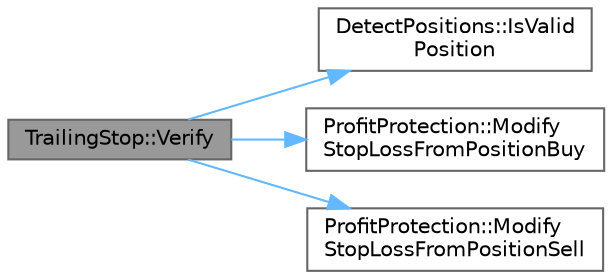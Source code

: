 digraph "TrailingStop::Verify"
{
 // LATEX_PDF_SIZE
  bgcolor="transparent";
  edge [fontname=Helvetica,fontsize=10,labelfontname=Helvetica,labelfontsize=10];
  node [fontname=Helvetica,fontsize=10,shape=box,height=0.2,width=0.4];
  rankdir="LR";
  Node1 [id="Node000001",label="TrailingStop::Verify",height=0.2,width=0.4,color="gray40", fillcolor="grey60", style="filled", fontcolor="black",tooltip="Verifies and updates stop loss for all current positions based on trailing stop logic."];
  Node1 -> Node2 [id="edge1_Node000001_Node000002",color="steelblue1",style="solid",tooltip=" "];
  Node2 [id="Node000002",label="DetectPositions::IsValid\lPosition",height=0.2,width=0.4,color="grey40", fillcolor="white", style="filled",URL="$class_detect_positions.html#a1af3b4bf93b331021a6369963ee90a4a",tooltip="Checks if a position is valid."];
  Node1 -> Node3 [id="edge2_Node000001_Node000003",color="steelblue1",style="solid",tooltip=" "];
  Node3 [id="Node000003",label="ProfitProtection::Modify\lStopLossFromPositionBuy",height=0.2,width=0.4,color="grey40", fillcolor="white", style="filled",URL="$class_profit_protection.html#ac2119d88dc5b7e9abc765dc51e786409",tooltip="Modifies the stop loss for a buy position."];
  Node1 -> Node4 [id="edge3_Node000001_Node000004",color="steelblue1",style="solid",tooltip=" "];
  Node4 [id="Node000004",label="ProfitProtection::Modify\lStopLossFromPositionSell",height=0.2,width=0.4,color="grey40", fillcolor="white", style="filled",URL="$class_profit_protection.html#ad8bc23aca6bdded7fc813f17f8fd6f45",tooltip="Modifies the stop loss for a sell position."];
}
